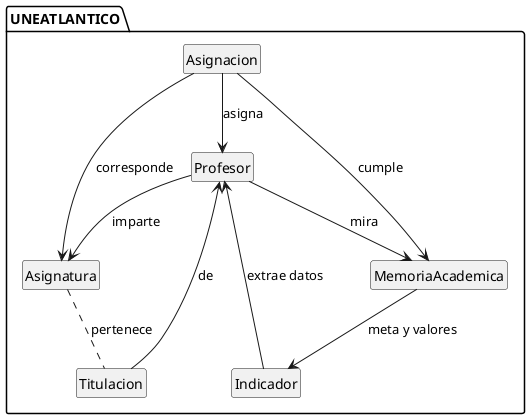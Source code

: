 @startuml
Package UNEATLANTICO{
    hide circle
    hide empty members
    
    Asignacion --> Profesor : asigna
    Asignacion --> Asignatura : corresponde
    Asignacion --> MemoriaAcademica : cumple
    MemoriaAcademica --> Indicador : meta y valores
    Indicador --> Profesor : extrae datos
    Asignatura .. Titulacion : pertenece
    Titulacion --> Profesor : de
    Profesor --> MemoriaAcademica : mira
    Profesor --> Asignatura : imparte
}
@enduml